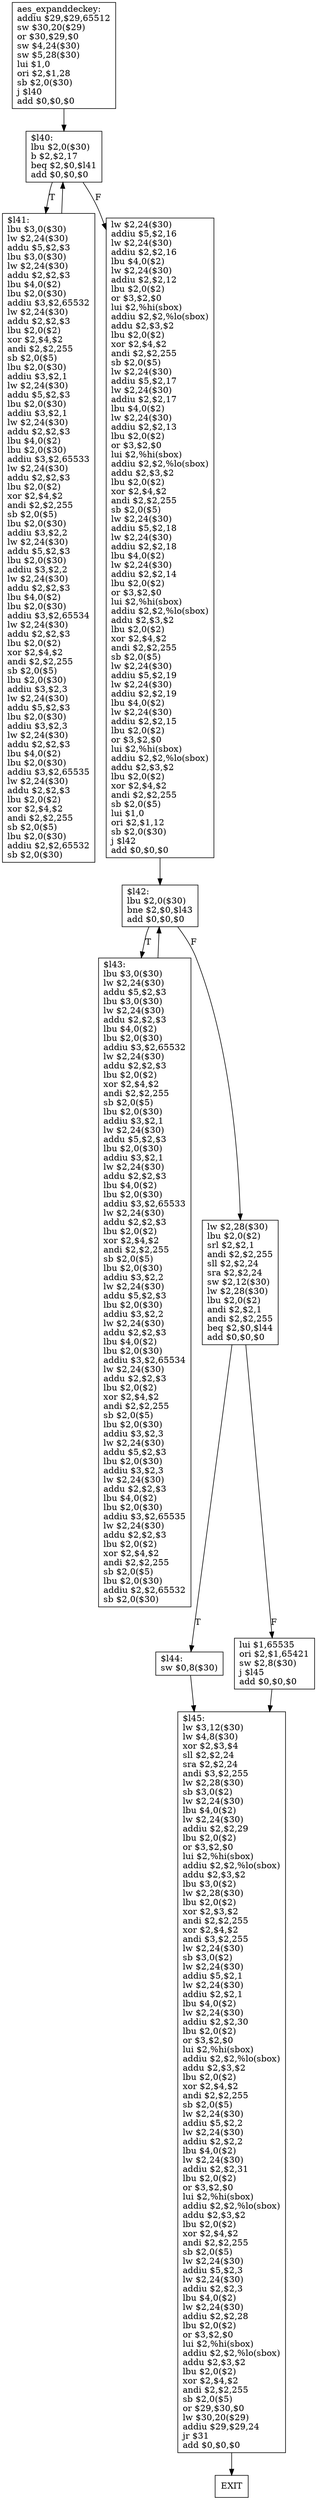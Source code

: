 digraph G1 {
node [shape = box];
BB0 [label = "aes_expanddeckey:\laddiu $29,$29,65512\lsw $30,20($29)\lor $30,$29,$0\lsw $4,24($30)\lsw $5,28($30)\llui $1,0\lori $2,$1,28\lsb $2,0($30)\lj $l40\ladd $0,$0,$0\l"] ;
BB0 -> BB2 [style = filled, label = ""];
BB2 [label = "$l40:\llbu $2,0($30)\lb $2,$2,17\lbeq $2,$0,$l41\ladd $0,$0,$0\l"] ;
BB2 -> BB1 [style = filled, label = "T"];
BB2 -> BB3[style = filled, label = "F"];
BB1 [label = "$l41:\llbu $3,0($30)\llw $2,24($30)\laddu $5,$2,$3\llbu $3,0($30)\llw $2,24($30)\laddu $2,$2,$3\llbu $4,0($2)\llbu $2,0($30)\laddiu $3,$2,65532\llw $2,24($30)\laddu $2,$2,$3\llbu $2,0($2)\lxor $2,$4,$2\landi $2,$2,255\lsb $2,0($5)\llbu $2,0($30)\laddiu $3,$2,1\llw $2,24($30)\laddu $5,$2,$3\llbu $2,0($30)\laddiu $3,$2,1\llw $2,24($30)\laddu $2,$2,$3\llbu $4,0($2)\llbu $2,0($30)\laddiu $3,$2,65533\llw $2,24($30)\laddu $2,$2,$3\llbu $2,0($2)\lxor $2,$4,$2\landi $2,$2,255\lsb $2,0($5)\llbu $2,0($30)\laddiu $3,$2,2\llw $2,24($30)\laddu $5,$2,$3\llbu $2,0($30)\laddiu $3,$2,2\llw $2,24($30)\laddu $2,$2,$3\llbu $4,0($2)\llbu $2,0($30)\laddiu $3,$2,65534\llw $2,24($30)\laddu $2,$2,$3\llbu $2,0($2)\lxor $2,$4,$2\landi $2,$2,255\lsb $2,0($5)\llbu $2,0($30)\laddiu $3,$2,3\llw $2,24($30)\laddu $5,$2,$3\llbu $2,0($30)\laddiu $3,$2,3\llw $2,24($30)\laddu $2,$2,$3\llbu $4,0($2)\llbu $2,0($30)\laddiu $3,$2,65535\llw $2,24($30)\laddu $2,$2,$3\llbu $2,0($2)\lxor $2,$4,$2\landi $2,$2,255\lsb $2,0($5)\llbu $2,0($30)\laddiu $2,$2,65532\lsb $2,0($30)\l"] ;
BB1 -> BB2 [style = filled, label = ""];
BB3 [label = "lw $2,24($30)\laddiu $5,$2,16\llw $2,24($30)\laddiu $2,$2,16\llbu $4,0($2)\llw $2,24($30)\laddiu $2,$2,12\llbu $2,0($2)\lor $3,$2,$0\llui $2,%hi(sbox)\laddiu $2,$2,%lo(sbox)\laddu $2,$3,$2\llbu $2,0($2)\lxor $2,$4,$2\landi $2,$2,255\lsb $2,0($5)\llw $2,24($30)\laddiu $5,$2,17\llw $2,24($30)\laddiu $2,$2,17\llbu $4,0($2)\llw $2,24($30)\laddiu $2,$2,13\llbu $2,0($2)\lor $3,$2,$0\llui $2,%hi(sbox)\laddiu $2,$2,%lo(sbox)\laddu $2,$3,$2\llbu $2,0($2)\lxor $2,$4,$2\landi $2,$2,255\lsb $2,0($5)\llw $2,24($30)\laddiu $5,$2,18\llw $2,24($30)\laddiu $2,$2,18\llbu $4,0($2)\llw $2,24($30)\laddiu $2,$2,14\llbu $2,0($2)\lor $3,$2,$0\llui $2,%hi(sbox)\laddiu $2,$2,%lo(sbox)\laddu $2,$3,$2\llbu $2,0($2)\lxor $2,$4,$2\landi $2,$2,255\lsb $2,0($5)\llw $2,24($30)\laddiu $5,$2,19\llw $2,24($30)\laddiu $2,$2,19\llbu $4,0($2)\llw $2,24($30)\laddiu $2,$2,15\llbu $2,0($2)\lor $3,$2,$0\llui $2,%hi(sbox)\laddiu $2,$2,%lo(sbox)\laddu $2,$3,$2\llbu $2,0($2)\lxor $2,$4,$2\landi $2,$2,255\lsb $2,0($5)\llui $1,0\lori $2,$1,12\lsb $2,0($30)\lj $l42\ladd $0,$0,$0\l"] ;
BB3 -> BB5 [style = filled, label = ""];
BB5 [label = "$l42:\llbu $2,0($30)\lbne $2,$0,$l43\ladd $0,$0,$0\l"] ;
BB5 -> BB4 [style = filled, label = "T"];
BB5 -> BB6[style = filled, label = "F"];
BB4 [label = "$l43:\llbu $3,0($30)\llw $2,24($30)\laddu $5,$2,$3\llbu $3,0($30)\llw $2,24($30)\laddu $2,$2,$3\llbu $4,0($2)\llbu $2,0($30)\laddiu $3,$2,65532\llw $2,24($30)\laddu $2,$2,$3\llbu $2,0($2)\lxor $2,$4,$2\landi $2,$2,255\lsb $2,0($5)\llbu $2,0($30)\laddiu $3,$2,1\llw $2,24($30)\laddu $5,$2,$3\llbu $2,0($30)\laddiu $3,$2,1\llw $2,24($30)\laddu $2,$2,$3\llbu $4,0($2)\llbu $2,0($30)\laddiu $3,$2,65533\llw $2,24($30)\laddu $2,$2,$3\llbu $2,0($2)\lxor $2,$4,$2\landi $2,$2,255\lsb $2,0($5)\llbu $2,0($30)\laddiu $3,$2,2\llw $2,24($30)\laddu $5,$2,$3\llbu $2,0($30)\laddiu $3,$2,2\llw $2,24($30)\laddu $2,$2,$3\llbu $4,0($2)\llbu $2,0($30)\laddiu $3,$2,65534\llw $2,24($30)\laddu $2,$2,$3\llbu $2,0($2)\lxor $2,$4,$2\landi $2,$2,255\lsb $2,0($5)\llbu $2,0($30)\laddiu $3,$2,3\llw $2,24($30)\laddu $5,$2,$3\llbu $2,0($30)\laddiu $3,$2,3\llw $2,24($30)\laddu $2,$2,$3\llbu $4,0($2)\llbu $2,0($30)\laddiu $3,$2,65535\llw $2,24($30)\laddu $2,$2,$3\llbu $2,0($2)\lxor $2,$4,$2\landi $2,$2,255\lsb $2,0($5)\llbu $2,0($30)\laddiu $2,$2,65532\lsb $2,0($30)\l"] ;
BB4 -> BB5 [style = filled, label = ""];
BB6 [label = "lw $2,28($30)\llbu $2,0($2)\lsrl $2,$2,1\landi $2,$2,255\lsll $2,$2,24\lsra $2,$2,24\lsw $2,12($30)\llw $2,28($30)\llbu $2,0($2)\landi $2,$2,1\landi $2,$2,255\lbeq $2,$0,$l44\ladd $0,$0,$0\l"] ;
BB6 -> BB8 [style = filled, label = "T"];
BB6 -> BB7[style = filled, label = "F"];
BB8 [label = "$l44:\lsw $0,8($30)\l"] ;
BB8 -> BB9 [style = filled, label = ""];
BB9 [label = "$l45:\llw $3,12($30)\llw $4,8($30)\lxor $2,$3,$4\lsll $2,$2,24\lsra $2,$2,24\landi $3,$2,255\llw $2,28($30)\lsb $3,0($2)\llw $2,24($30)\llbu $4,0($2)\llw $2,24($30)\laddiu $2,$2,29\llbu $2,0($2)\lor $3,$2,$0\llui $2,%hi(sbox)\laddiu $2,$2,%lo(sbox)\laddu $2,$3,$2\llbu $3,0($2)\llw $2,28($30)\llbu $2,0($2)\lxor $2,$3,$2\landi $2,$2,255\lxor $2,$4,$2\landi $3,$2,255\llw $2,24($30)\lsb $3,0($2)\llw $2,24($30)\laddiu $5,$2,1\llw $2,24($30)\laddiu $2,$2,1\llbu $4,0($2)\llw $2,24($30)\laddiu $2,$2,30\llbu $2,0($2)\lor $3,$2,$0\llui $2,%hi(sbox)\laddiu $2,$2,%lo(sbox)\laddu $2,$3,$2\llbu $2,0($2)\lxor $2,$4,$2\landi $2,$2,255\lsb $2,0($5)\llw $2,24($30)\laddiu $5,$2,2\llw $2,24($30)\laddiu $2,$2,2\llbu $4,0($2)\llw $2,24($30)\laddiu $2,$2,31\llbu $2,0($2)\lor $3,$2,$0\llui $2,%hi(sbox)\laddiu $2,$2,%lo(sbox)\laddu $2,$3,$2\llbu $2,0($2)\lxor $2,$4,$2\landi $2,$2,255\lsb $2,0($5)\llw $2,24($30)\laddiu $5,$2,3\llw $2,24($30)\laddiu $2,$2,3\llbu $4,0($2)\llw $2,24($30)\laddiu $2,$2,28\llbu $2,0($2)\lor $3,$2,$0\llui $2,%hi(sbox)\laddiu $2,$2,%lo(sbox)\laddu $2,$3,$2\llbu $2,0($2)\lxor $2,$4,$2\landi $2,$2,255\lsb $2,0($5)\lor $29,$30,$0\llw $30,20($29)\laddiu $29,$29,24\ljr $31\ladd $0,$0,$0\l"] ;
BB9 -> EXIT  [style = filled, label = ""];
BB7 [label = "lui $1,65535\lori $2,$1,65421\lsw $2,8($30)\lj $l45\ladd $0,$0,$0\l"] ;
BB7 -> BB9 [style = filled, label = ""];
}
